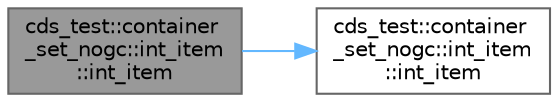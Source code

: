 digraph "cds_test::container_set_nogc::int_item::int_item"
{
 // LATEX_PDF_SIZE
  bgcolor="transparent";
  edge [fontname=Helvetica,fontsize=10,labelfontname=Helvetica,labelfontsize=10];
  node [fontname=Helvetica,fontsize=10,shape=box,height=0.2,width=0.4];
  rankdir="LR";
  Node1 [id="Node000001",label="cds_test::container\l_set_nogc::int_item\l::int_item",height=0.2,width=0.4,color="gray40", fillcolor="grey60", style="filled", fontcolor="black",tooltip=" "];
  Node1 -> Node2 [id="edge1_Node000001_Node000002",color="steelblue1",style="solid",tooltip=" "];
  Node2 [id="Node000002",label="cds_test::container\l_set_nogc::int_item\l::int_item",height=0.2,width=0.4,color="grey40", fillcolor="white", style="filled",URL="$structcds__test_1_1container__set__nogc_1_1int__item.html#adc2b76f9da6f7412a801b91b0be77d6b",tooltip=" "];
}
